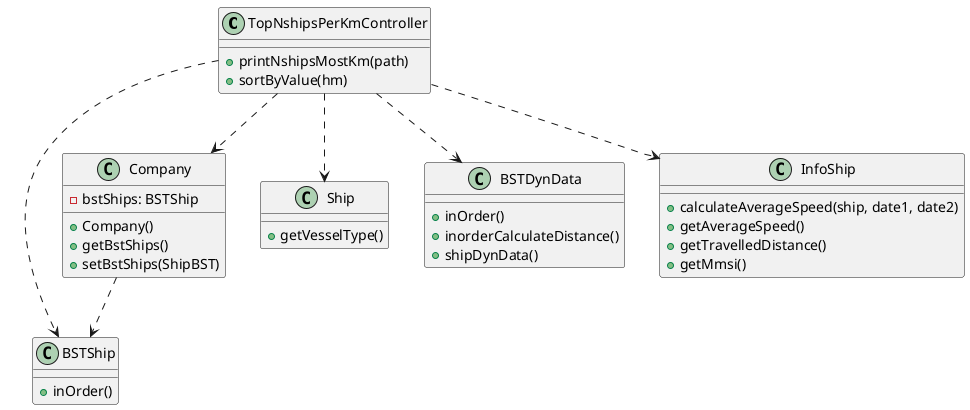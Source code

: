 @startuml
TopNshipsPerKmController ..>BSTShip
TopNshipsPerKmController ..>Company
TopNshipsPerKmController ..>Ship
TopNshipsPerKmController ..>BSTDynData
TopNshipsPerKmController ..>InfoShip

TopNshipsPerKmController : +printNshipsMostKm(path)
TopNshipsPerKmController : +sortByValue(hm)

Company : -bstShips: BSTShip
Company : +Company()
Company : +getBstShips()
Company : +setBstShips(ShipBST)

Company ..>BSTShip

BSTDynData : +inOrder()
BSTDynData : +inorderCalculateDistance()
BSTDynData : +shipDynData()

BSTShip : +inOrder()

InfoShip : +calculateAverageSpeed(ship, date1, date2)
InfoShip : +getAverageSpeed()
InfoShip : +getTravelledDistance()
InfoShip : +getMmsi()

Ship : +getVesselType()
@enduml